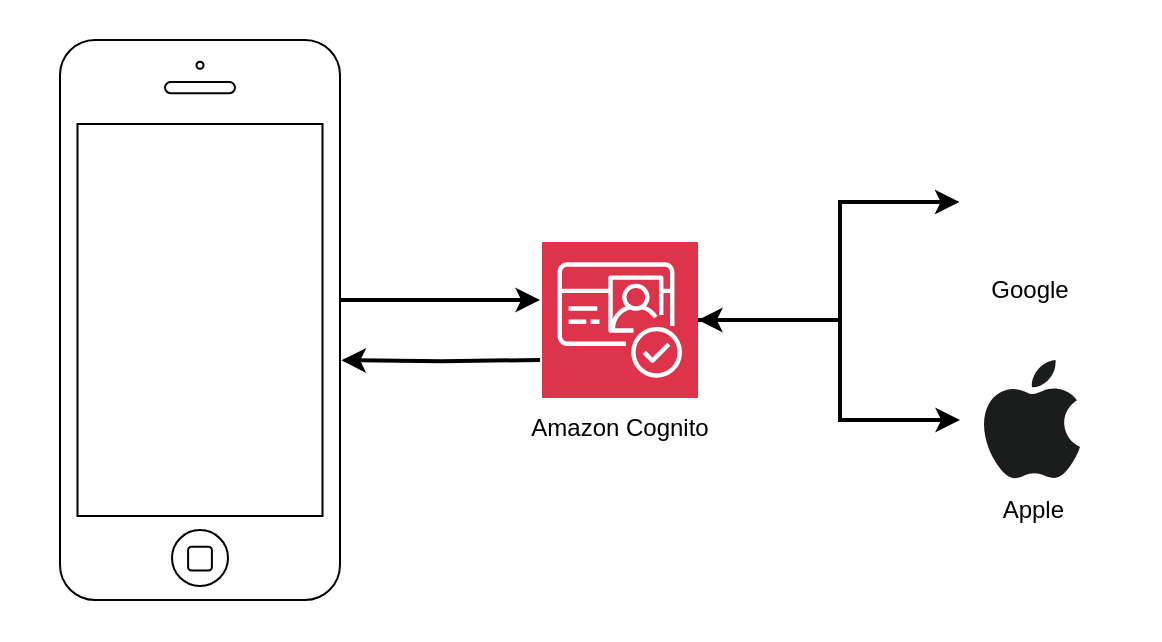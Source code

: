 <mxfile>
    <diagram id="6yEYJofzYmwEzdcX6yF_" name="ページ1">
        <mxGraphModel dx="392" dy="350" grid="1" gridSize="10" guides="1" tooltips="1" connect="1" arrows="1" fold="1" page="1" pageScale="1" pageWidth="827" pageHeight="1169" math="0" shadow="0">
            <root>
                <mxCell id="0"/>
                <mxCell id="1" parent="0"/>
                <mxCell id="16" value="" style="rounded=0;whiteSpace=wrap;html=1;strokeColor=none;" parent="1" vertex="1">
                    <mxGeometry x="160" y="140" width="580" height="320" as="geometry"/>
                </mxCell>
                <mxCell id="17" value="" style="shape=image;verticalLabelPosition=bottom;labelBackgroundColor=default;verticalAlign=top;aspect=fixed;imageAspect=0;image=https://img.icons8.com/color/512/google-logo.png;" vertex="1" parent="1">
                    <mxGeometry x="639" y="204.98" width="72" height="72" as="geometry"/>
                </mxCell>
                <mxCell id="8" style="edgeStyle=orthogonalEdgeStyle;html=1;strokeWidth=2;rounded=0;curved=0;" parent="1" source="2" edge="1">
                    <mxGeometry relative="1" as="geometry">
                        <mxPoint x="639.74" y="241" as="targetPoint"/>
                        <Array as="points">
                            <mxPoint x="580" y="300"/>
                            <mxPoint x="580" y="241"/>
                        </Array>
                    </mxGeometry>
                </mxCell>
                <mxCell id="9" style="edgeStyle=orthogonalEdgeStyle;shape=connector;curved=0;rounded=0;html=1;strokeColor=default;strokeWidth=2;align=center;verticalAlign=middle;fontFamily=Helvetica;fontSize=11;fontColor=default;labelBackgroundColor=default;endArrow=classic;startArrow=classic;startFill=1;" parent="1" source="2" edge="1">
                    <mxGeometry relative="1" as="geometry">
                        <Array as="points">
                            <mxPoint x="580" y="300"/>
                            <mxPoint x="580" y="350"/>
                        </Array>
                        <mxPoint x="640" y="350" as="targetPoint"/>
                    </mxGeometry>
                </mxCell>
                <mxCell id="2" value="" style="sketch=0;points=[[0,0,0],[0.25,0,0],[0.5,0,0],[0.75,0,0],[1,0,0],[0,1,0],[0.25,1,0],[0.5,1,0],[0.75,1,0],[1,1,0],[0,0.25,0],[0,0.5,0],[0,0.75,0],[1,0.25,0],[1,0.5,0],[1,0.75,0]];outlineConnect=0;fontColor=#232F3E;fillColor=#DD344C;strokeColor=#ffffff;dashed=0;verticalLabelPosition=bottom;verticalAlign=top;align=center;html=1;fontSize=12;fontStyle=0;aspect=fixed;shape=mxgraph.aws4.resourceIcon;resIcon=mxgraph.aws4.cognito;" parent="1" vertex="1">
                    <mxGeometry x="431" y="261" width="78" height="78" as="geometry"/>
                </mxCell>
                <mxCell id="3" value="Amazon Cognito" style="text;html=1;align=center;verticalAlign=middle;whiteSpace=wrap;rounded=0;" parent="1" vertex="1">
                    <mxGeometry x="420" y="339" width="100" height="30" as="geometry"/>
                </mxCell>
                <mxCell id="7" value="" style="edgeStyle=orthogonalEdgeStyle;html=1;strokeWidth=2;rounded=0;curved=0;" parent="1" edge="1">
                    <mxGeometry relative="1" as="geometry">
                        <mxPoint x="330" y="290" as="sourcePoint"/>
                        <mxPoint x="430" y="290" as="targetPoint"/>
                        <Array as="points">
                            <mxPoint x="370" y="290"/>
                            <mxPoint x="370" y="290"/>
                        </Array>
                    </mxGeometry>
                </mxCell>
                <mxCell id="4" value="" style="html=1;verticalLabelPosition=bottom;labelBackgroundColor=#ffffff;verticalAlign=top;shadow=0;strokeWidth=1;shape=mxgraph.ios7.misc.iphone;strokeColor=#000000;aspect=fixed;" parent="1" vertex="1">
                    <mxGeometry x="190" y="160" width="140" height="280" as="geometry"/>
                </mxCell>
                <mxCell id="6" value="" style="dashed=0;outlineConnect=0;html=1;align=center;labelPosition=center;verticalLabelPosition=bottom;verticalAlign=top;shape=mxgraph.weblogos.apple;fillColor=#1B1C1C;strokeColor=none;aspect=fixed;" parent="1" vertex="1">
                    <mxGeometry x="650.87" y="320" width="49.13" height="60" as="geometry"/>
                </mxCell>
                <mxCell id="10" value="" style="edgeStyle=orthogonalEdgeStyle;html=1;strokeWidth=2;rounded=0;curved=0;exitX=1.005;exitY=0.536;exitDx=0;exitDy=0;exitPerimeter=0;startArrow=classic;startFill=1;endArrow=none;endFill=0;" parent="1" edge="1">
                    <mxGeometry relative="1" as="geometry">
                        <mxPoint x="330.7" y="320.08" as="sourcePoint"/>
                        <mxPoint x="430" y="320" as="targetPoint"/>
                        <Array as="points"/>
                    </mxGeometry>
                </mxCell>
                <mxCell id="11" value="" style="shape=image;verticalLabelPosition=bottom;labelBackgroundColor=default;verticalAlign=top;aspect=fixed;imageAspect=0;image=https://upload.wikimedia.org/wikipedia/commons/thumb/4/44/Google-flutter-logo.svg/1024px-Google-flutter-logo.svg.png;" parent="1" vertex="1">
                    <mxGeometry x="205.03" y="284.26" width="109.94" height="31.47" as="geometry"/>
                </mxCell>
                <mxCell id="12" value="Google" style="text;html=1;align=center;verticalAlign=middle;whiteSpace=wrap;rounded=0;" parent="1" vertex="1">
                    <mxGeometry x="625" y="270" width="100" height="30" as="geometry"/>
                </mxCell>
                <mxCell id="13" value="&amp;nbsp;Apple" style="text;html=1;align=center;verticalAlign=middle;whiteSpace=wrap;rounded=0;" parent="1" vertex="1">
                    <mxGeometry x="625" y="380" width="100" height="30" as="geometry"/>
                </mxCell>
            </root>
        </mxGraphModel>
    </diagram>
</mxfile>